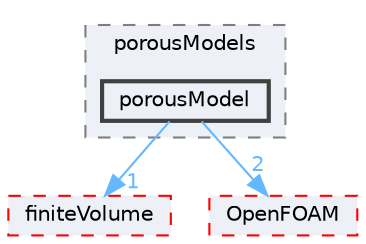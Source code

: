 digraph "src/phaseSystemModels/multiphaseInter/phasesSystem/interfaceModels/porousModels/porousModel"
{
 // LATEX_PDF_SIZE
  bgcolor="transparent";
  edge [fontname=Helvetica,fontsize=10,labelfontname=Helvetica,labelfontsize=10];
  node [fontname=Helvetica,fontsize=10,shape=box,height=0.2,width=0.4];
  compound=true
  subgraph clusterdir_c8275baa1376d5a1118ec7564d6f9a4b {
    graph [ bgcolor="#edf0f7", pencolor="grey50", label="porousModels", fontname=Helvetica,fontsize=10 style="filled,dashed", URL="dir_c8275baa1376d5a1118ec7564d6f9a4b.html",tooltip=""]
  dir_2f35578d98ff17a02af12fd15fd6ccf1 [label="porousModel", fillcolor="#edf0f7", color="grey25", style="filled,bold", URL="dir_2f35578d98ff17a02af12fd15fd6ccf1.html",tooltip=""];
  }
  dir_9bd15774b555cf7259a6fa18f99fe99b [label="finiteVolume", fillcolor="#edf0f7", color="red", style="filled,dashed", URL="dir_9bd15774b555cf7259a6fa18f99fe99b.html",tooltip=""];
  dir_c5473ff19b20e6ec4dfe5c310b3778a8 [label="OpenFOAM", fillcolor="#edf0f7", color="red", style="filled,dashed", URL="dir_c5473ff19b20e6ec4dfe5c310b3778a8.html",tooltip=""];
  dir_2f35578d98ff17a02af12fd15fd6ccf1->dir_9bd15774b555cf7259a6fa18f99fe99b [headlabel="1", labeldistance=1.5 headhref="dir_003009_001387.html" href="dir_003009_001387.html" color="steelblue1" fontcolor="steelblue1"];
  dir_2f35578d98ff17a02af12fd15fd6ccf1->dir_c5473ff19b20e6ec4dfe5c310b3778a8 [headlabel="2", labeldistance=1.5 headhref="dir_003009_002695.html" href="dir_003009_002695.html" color="steelblue1" fontcolor="steelblue1"];
}
